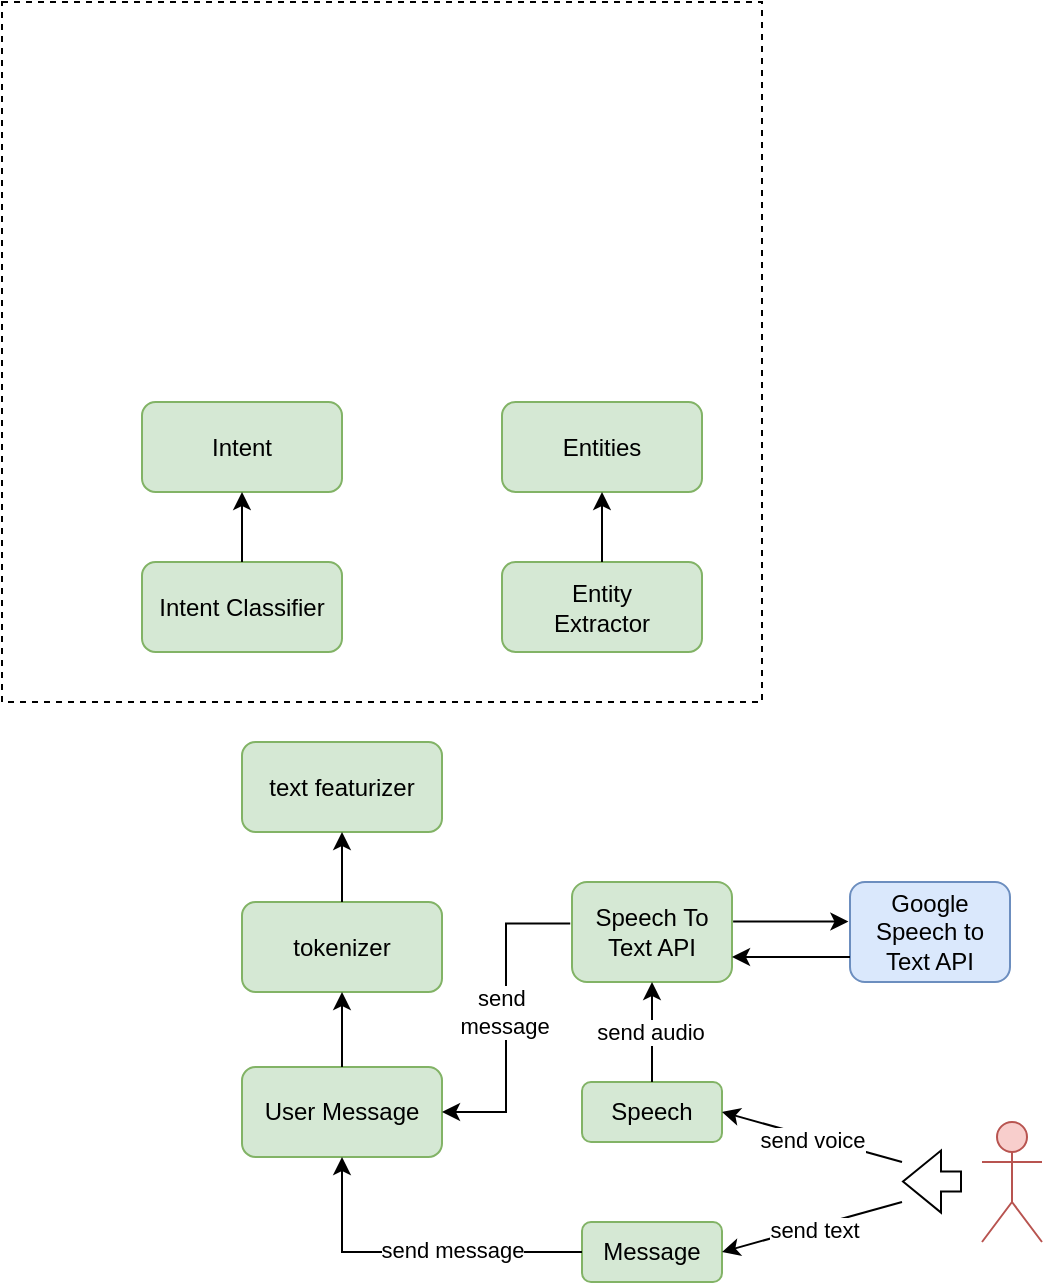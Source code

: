 <mxfile version="24.2.1" type="device">
  <diagram name="Trang-1" id="cZYtD2zimmagYovUjYHk">
    <mxGraphModel dx="2131" dy="1850" grid="1" gridSize="10" guides="1" tooltips="1" connect="1" arrows="1" fold="1" page="1" pageScale="1" pageWidth="827" pageHeight="1169" math="0" shadow="0">
      <root>
        <mxCell id="0" />
        <mxCell id="1" parent="0" />
        <mxCell id="--SDgRLrIallsXbPIPOA-1" value="" style="shape=umlActor;verticalLabelPosition=bottom;verticalAlign=top;html=1;outlineConnect=0;fillColor=#f8cecc;strokeColor=#b85450;" vertex="1" parent="1">
          <mxGeometry x="400" y="440" width="30" height="60" as="geometry" />
        </mxCell>
        <mxCell id="--SDgRLrIallsXbPIPOA-2" value="" style="shape=flexArrow;endArrow=classic;html=1;rounded=0;" edge="1" parent="1">
          <mxGeometry width="50" height="50" relative="1" as="geometry">
            <mxPoint x="390" y="469.8" as="sourcePoint" />
            <mxPoint x="360" y="469.8" as="targetPoint" />
          </mxGeometry>
        </mxCell>
        <mxCell id="--SDgRLrIallsXbPIPOA-3" value="Message" style="rounded=1;whiteSpace=wrap;html=1;fillColor=#d5e8d4;strokeColor=#82b366;" vertex="1" parent="1">
          <mxGeometry x="200" y="490" width="70" height="30" as="geometry" />
        </mxCell>
        <mxCell id="--SDgRLrIallsXbPIPOA-4" value="Speech" style="rounded=1;whiteSpace=wrap;html=1;fillColor=#d5e8d4;strokeColor=#82b366;" vertex="1" parent="1">
          <mxGeometry x="200" y="420" width="70" height="30" as="geometry" />
        </mxCell>
        <mxCell id="--SDgRLrIallsXbPIPOA-5" value="" style="endArrow=classic;html=1;rounded=0;entryX=1;entryY=0.5;entryDx=0;entryDy=0;" edge="1" parent="1" target="--SDgRLrIallsXbPIPOA-4">
          <mxGeometry width="50" height="50" relative="1" as="geometry">
            <mxPoint x="360" y="460" as="sourcePoint" />
            <mxPoint x="300" y="440" as="targetPoint" />
          </mxGeometry>
        </mxCell>
        <mxCell id="--SDgRLrIallsXbPIPOA-6" value="send voice" style="edgeLabel;html=1;align=center;verticalAlign=middle;resizable=0;points=[];" vertex="1" connectable="0" parent="--SDgRLrIallsXbPIPOA-5">
          <mxGeometry x="-0.008" y="1" relative="1" as="geometry">
            <mxPoint as="offset" />
          </mxGeometry>
        </mxCell>
        <mxCell id="--SDgRLrIallsXbPIPOA-8" value="" style="endArrow=classic;html=1;rounded=0;entryX=1;entryY=0.5;entryDx=0;entryDy=0;" edge="1" parent="1" target="--SDgRLrIallsXbPIPOA-3">
          <mxGeometry width="50" height="50" relative="1" as="geometry">
            <mxPoint x="360" y="480" as="sourcePoint" />
            <mxPoint x="280" y="445" as="targetPoint" />
          </mxGeometry>
        </mxCell>
        <mxCell id="--SDgRLrIallsXbPIPOA-9" value="send text" style="edgeLabel;html=1;align=center;verticalAlign=middle;resizable=0;points=[];" vertex="1" connectable="0" parent="--SDgRLrIallsXbPIPOA-8">
          <mxGeometry x="-0.008" y="1" relative="1" as="geometry">
            <mxPoint as="offset" />
          </mxGeometry>
        </mxCell>
        <mxCell id="--SDgRLrIallsXbPIPOA-10" value="Speech To Text API" style="rounded=1;whiteSpace=wrap;html=1;fillColor=#d5e8d4;strokeColor=#82b366;" vertex="1" parent="1">
          <mxGeometry x="195" y="320" width="80" height="50" as="geometry" />
        </mxCell>
        <mxCell id="--SDgRLrIallsXbPIPOA-11" value="" style="endArrow=classic;html=1;rounded=0;entryX=0.5;entryY=1;entryDx=0;entryDy=0;exitX=0.5;exitY=0;exitDx=0;exitDy=0;" edge="1" parent="1" source="--SDgRLrIallsXbPIPOA-4" target="--SDgRLrIallsXbPIPOA-10">
          <mxGeometry width="50" height="50" relative="1" as="geometry">
            <mxPoint x="370" y="470" as="sourcePoint" />
            <mxPoint x="280" y="445" as="targetPoint" />
          </mxGeometry>
        </mxCell>
        <mxCell id="--SDgRLrIallsXbPIPOA-12" value="send audio" style="edgeLabel;html=1;align=center;verticalAlign=middle;resizable=0;points=[];" vertex="1" connectable="0" parent="--SDgRLrIallsXbPIPOA-11">
          <mxGeometry x="-0.008" y="1" relative="1" as="geometry">
            <mxPoint as="offset" />
          </mxGeometry>
        </mxCell>
        <mxCell id="--SDgRLrIallsXbPIPOA-13" value="Google Speech to Text API" style="rounded=1;whiteSpace=wrap;html=1;fillColor=#dae8fc;strokeColor=#6c8ebf;" vertex="1" parent="1">
          <mxGeometry x="334" y="320" width="80" height="50" as="geometry" />
        </mxCell>
        <mxCell id="--SDgRLrIallsXbPIPOA-14" value="" style="endArrow=classic;html=1;rounded=0;entryX=-0.01;entryY=0.396;entryDx=0;entryDy=0;entryPerimeter=0;exitX=1.007;exitY=0.396;exitDx=0;exitDy=0;exitPerimeter=0;" edge="1" parent="1" source="--SDgRLrIallsXbPIPOA-10" target="--SDgRLrIallsXbPIPOA-13">
          <mxGeometry width="50" height="50" relative="1" as="geometry">
            <mxPoint x="280" y="340" as="sourcePoint" />
            <mxPoint x="150" y="350" as="targetPoint" />
          </mxGeometry>
        </mxCell>
        <mxCell id="--SDgRLrIallsXbPIPOA-15" value="" style="endArrow=classic;html=1;rounded=0;entryX=1;entryY=0.75;entryDx=0;entryDy=0;exitX=0;exitY=0.75;exitDx=0;exitDy=0;" edge="1" parent="1" source="--SDgRLrIallsXbPIPOA-13" target="--SDgRLrIallsXbPIPOA-10">
          <mxGeometry width="50" height="50" relative="1" as="geometry">
            <mxPoint x="320" y="390" as="sourcePoint" />
            <mxPoint x="343" y="350" as="targetPoint" />
          </mxGeometry>
        </mxCell>
        <mxCell id="--SDgRLrIallsXbPIPOA-16" value="User Message" style="rounded=1;whiteSpace=wrap;html=1;fillColor=#d5e8d4;strokeColor=#82b366;" vertex="1" parent="1">
          <mxGeometry x="30" y="412.5" width="100" height="45" as="geometry" />
        </mxCell>
        <mxCell id="--SDgRLrIallsXbPIPOA-18" value="" style="endArrow=classic;html=1;rounded=0;entryX=0.5;entryY=1;entryDx=0;entryDy=0;exitX=0;exitY=0.5;exitDx=0;exitDy=0;" edge="1" parent="1" source="--SDgRLrIallsXbPIPOA-3" target="--SDgRLrIallsXbPIPOA-16">
          <mxGeometry width="50" height="50" relative="1" as="geometry">
            <mxPoint x="370" y="470" as="sourcePoint" />
            <mxPoint x="280" y="445" as="targetPoint" />
            <Array as="points">
              <mxPoint x="80" y="505" />
            </Array>
          </mxGeometry>
        </mxCell>
        <mxCell id="--SDgRLrIallsXbPIPOA-19" value="send message" style="edgeLabel;html=1;align=center;verticalAlign=middle;resizable=0;points=[];" vertex="1" connectable="0" parent="--SDgRLrIallsXbPIPOA-18">
          <mxGeometry x="-0.008" y="1" relative="1" as="geometry">
            <mxPoint x="18" y="-2" as="offset" />
          </mxGeometry>
        </mxCell>
        <mxCell id="--SDgRLrIallsXbPIPOA-20" value="" style="endArrow=classic;html=1;rounded=0;entryX=1;entryY=0.5;entryDx=0;entryDy=0;exitX=-0.011;exitY=0.415;exitDx=0;exitDy=0;exitPerimeter=0;edgeStyle=elbowEdgeStyle;" edge="1" parent="1" source="--SDgRLrIallsXbPIPOA-10" target="--SDgRLrIallsXbPIPOA-16">
          <mxGeometry width="50" height="50" relative="1" as="geometry">
            <mxPoint x="210" y="515" as="sourcePoint" />
            <mxPoint x="110" y="468" as="targetPoint" />
          </mxGeometry>
        </mxCell>
        <mxCell id="--SDgRLrIallsXbPIPOA-21" value="send&amp;nbsp;&lt;div&gt;message&lt;/div&gt;" style="edgeLabel;html=1;align=center;verticalAlign=middle;resizable=0;points=[];" vertex="1" connectable="0" parent="--SDgRLrIallsXbPIPOA-20">
          <mxGeometry x="-0.008" y="1" relative="1" as="geometry">
            <mxPoint x="-2" y="-2" as="offset" />
          </mxGeometry>
        </mxCell>
        <mxCell id="--SDgRLrIallsXbPIPOA-25" value="" style="rounded=0;whiteSpace=wrap;html=1;dashed=1;" vertex="1" parent="1">
          <mxGeometry x="-90" y="-120" width="380" height="350" as="geometry" />
        </mxCell>
        <mxCell id="--SDgRLrIallsXbPIPOA-26" value="Intent Classifier" style="rounded=1;whiteSpace=wrap;html=1;fillColor=#d5e8d4;strokeColor=#82b366;" vertex="1" parent="1">
          <mxGeometry x="-20" y="160" width="100" height="45" as="geometry" />
        </mxCell>
        <mxCell id="--SDgRLrIallsXbPIPOA-27" value="Entity&lt;div&gt;Extractor&lt;/div&gt;" style="rounded=1;whiteSpace=wrap;html=1;fillColor=#d5e8d4;strokeColor=#82b366;" vertex="1" parent="1">
          <mxGeometry x="160" y="160" width="100" height="45" as="geometry" />
        </mxCell>
        <mxCell id="--SDgRLrIallsXbPIPOA-28" value="tokenizer" style="rounded=1;whiteSpace=wrap;html=1;fillColor=#d5e8d4;strokeColor=#82b366;" vertex="1" parent="1">
          <mxGeometry x="30" y="330" width="100" height="45" as="geometry" />
        </mxCell>
        <mxCell id="--SDgRLrIallsXbPIPOA-29" value="Intent" style="rounded=1;whiteSpace=wrap;html=1;fillColor=#d5e8d4;strokeColor=#82b366;" vertex="1" parent="1">
          <mxGeometry x="-20" y="80" width="100" height="45" as="geometry" />
        </mxCell>
        <mxCell id="--SDgRLrIallsXbPIPOA-30" value="Entities" style="rounded=1;whiteSpace=wrap;html=1;fillColor=#d5e8d4;strokeColor=#82b366;" vertex="1" parent="1">
          <mxGeometry x="160" y="80" width="100" height="45" as="geometry" />
        </mxCell>
        <mxCell id="--SDgRLrIallsXbPIPOA-32" value="" style="endArrow=classic;html=1;rounded=0;exitX=0.5;exitY=0;exitDx=0;exitDy=0;entryX=0.5;entryY=1;entryDx=0;entryDy=0;" edge="1" parent="1" source="--SDgRLrIallsXbPIPOA-26" target="--SDgRLrIallsXbPIPOA-29">
          <mxGeometry width="50" height="50" relative="1" as="geometry">
            <mxPoint x="-10" y="260" as="sourcePoint" />
            <mxPoint x="40" y="210" as="targetPoint" />
          </mxGeometry>
        </mxCell>
        <mxCell id="--SDgRLrIallsXbPIPOA-33" value="" style="endArrow=classic;html=1;rounded=0;exitX=0.5;exitY=0;exitDx=0;exitDy=0;entryX=0.5;entryY=1;entryDx=0;entryDy=0;" edge="1" parent="1" source="--SDgRLrIallsXbPIPOA-27" target="--SDgRLrIallsXbPIPOA-30">
          <mxGeometry width="50" height="50" relative="1" as="geometry">
            <mxPoint y="100" as="sourcePoint" />
            <mxPoint y="75" as="targetPoint" />
          </mxGeometry>
        </mxCell>
        <mxCell id="--SDgRLrIallsXbPIPOA-34" value="text featurizer" style="rounded=1;whiteSpace=wrap;html=1;fillColor=#d5e8d4;strokeColor=#82b366;" vertex="1" parent="1">
          <mxGeometry x="30" y="250" width="100" height="45" as="geometry" />
        </mxCell>
        <mxCell id="--SDgRLrIallsXbPIPOA-35" value="" style="endArrow=classic;html=1;rounded=0;exitX=0.5;exitY=0;exitDx=0;exitDy=0;entryX=0.5;entryY=1;entryDx=0;entryDy=0;" edge="1" parent="1" source="--SDgRLrIallsXbPIPOA-16" target="--SDgRLrIallsXbPIPOA-28">
          <mxGeometry width="50" height="50" relative="1" as="geometry">
            <mxPoint x="220" y="110" as="sourcePoint" />
            <mxPoint x="220" y="85" as="targetPoint" />
          </mxGeometry>
        </mxCell>
        <mxCell id="--SDgRLrIallsXbPIPOA-36" value="" style="endArrow=classic;html=1;rounded=0;exitX=0.5;exitY=0;exitDx=0;exitDy=0;entryX=0.5;entryY=1;entryDx=0;entryDy=0;" edge="1" parent="1" source="--SDgRLrIallsXbPIPOA-28" target="--SDgRLrIallsXbPIPOA-34">
          <mxGeometry width="50" height="50" relative="1" as="geometry">
            <mxPoint x="90" y="423" as="sourcePoint" />
            <mxPoint x="90" y="385" as="targetPoint" />
          </mxGeometry>
        </mxCell>
      </root>
    </mxGraphModel>
  </diagram>
</mxfile>
